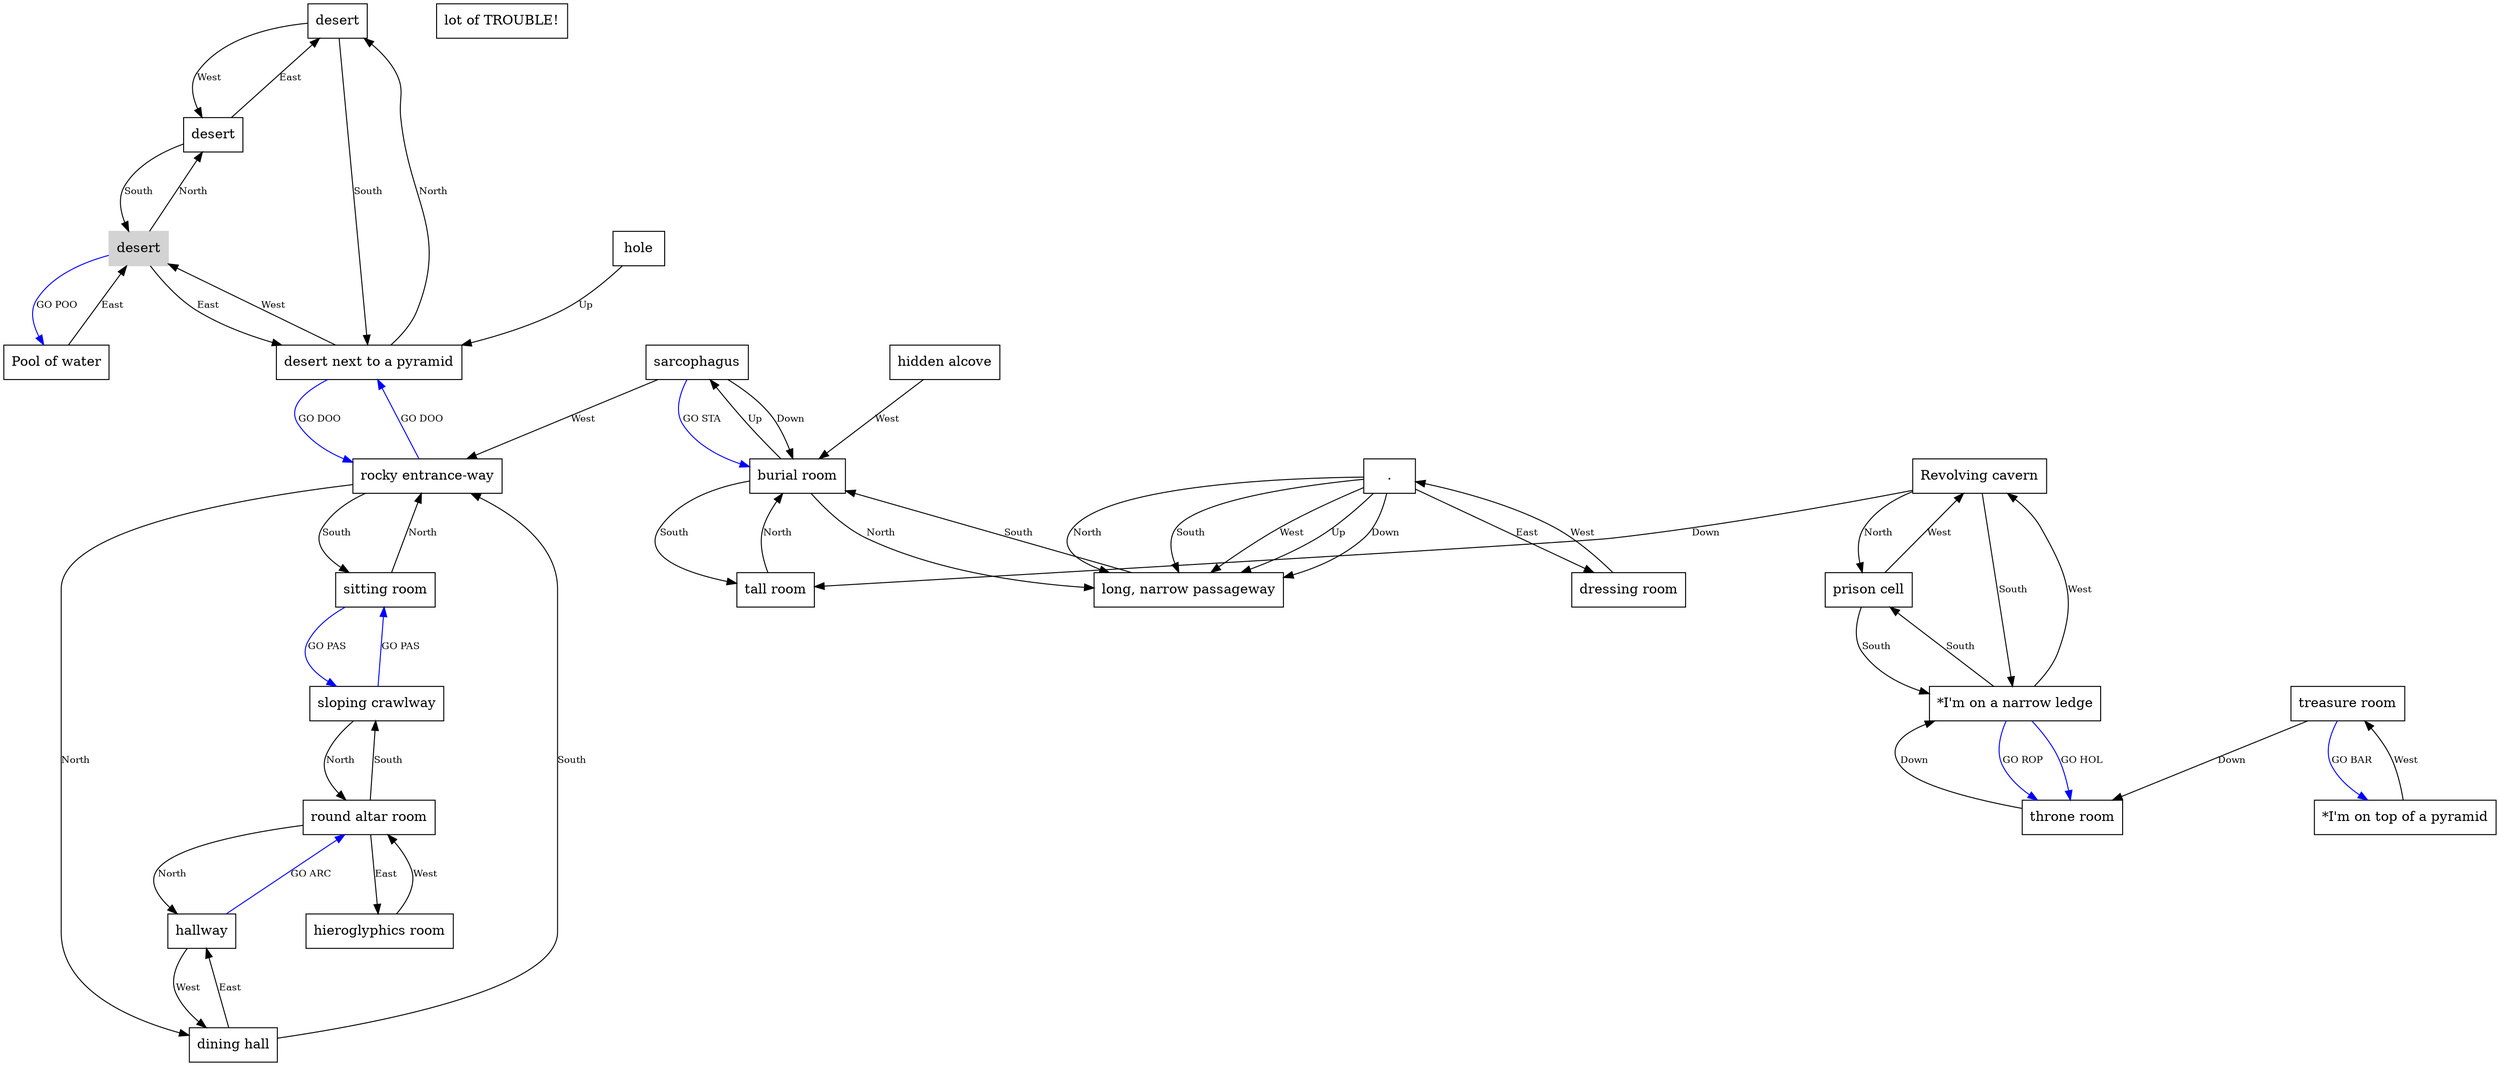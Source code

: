 digraph G {
node [shape=rect];
ranksep=1.0;
nodesep=1.0;
splines=true;
1 [label="desert" ];
2 [label="desert" ];
3 [label="desert" style=filled color=lightgray];
4 [label="desert next to a pyramid" ];
5 [label="hole" ];
6 [label="rocky entrance-way" ];
7 [label="sarcophagus" ];
8 [label="burial room" ];
9 [label="long, narrow passageway" ];
10 [label="hidden alcove" ];
11 [label="tall room" ];
12 [label="dining hall" ];
13 [label="hallway" ];
14 [label="round altar room" ];
15 [label="hieroglyphics room" ];
16 [label="sitting room" ];
17 [label="sloping crawlway" ];
18 [label="Revolving cavern" ];
19 [label="prison cell" ];
20 [label="*I'm on a narrow ledge" ];
21 [label="throne room" ];
22 [label="treasure room" ];
23 [label="*I'm on top of a pyramid" ];
24 [label="Pool of water" ];
25 [label="." ];
26 [label="dressing room" ];
27 [label="lot of TROUBLE!" ];
1 -> 4 [label="South" fontsize=10];
1 -> 2 [label="West" fontsize=10];
2 -> 3 [label="South" fontsize=10];
2 -> 1 [label="East" fontsize=10];
3 -> 2 [label="North" fontsize=10];
3 -> 4 [label="East" fontsize=10];
4 -> 1 [label="North" fontsize=10];
4 -> 3 [label="West" fontsize=10];
5 -> 4 [label="Up" fontsize=10];
6 -> 12 [label="North" fontsize=10];
6 -> 16 [label="South" fontsize=10];
7 -> 6 [label="West" fontsize=10];
7 -> 8 [label="Down" fontsize=10];
8 -> 9 [label="North" fontsize=10];
8 -> 11 [label="South" fontsize=10];
8 -> 7 [label="Up" fontsize=10];
9 -> 8 [label="South" fontsize=10];
10 -> 8 [label="West" fontsize=10];
11 -> 8 [label="North" fontsize=10];
12 -> 6 [label="South" fontsize=10];
12 -> 13 [label="East" fontsize=10];
13 -> 12 [label="West" fontsize=10];
14 -> 13 [label="North" fontsize=10];
14 -> 17 [label="South" fontsize=10];
14 -> 15 [label="East" fontsize=10];
15 -> 14 [label="West" fontsize=10];
16 -> 6 [label="North" fontsize=10];
17 -> 14 [label="North" fontsize=10];
18 -> 19 [label="North" fontsize=10];
18 -> 20 [label="South" fontsize=10];
18 -> 11 [label="Down" fontsize=10];
19 -> 20 [label="South" fontsize=10];
19 -> 18 [label="West" fontsize=10];
20 -> 19 [label="South" fontsize=10];
20 -> 18 [label="West" fontsize=10];
21 -> 20 [label="Down" fontsize=10];
22 -> 21 [label="Down" fontsize=10];
23 -> 22 [label="West" fontsize=10];
24 -> 3 [label="East" fontsize=10];
25 -> 9 [label="North" fontsize=10];
25 -> 9 [label="South" fontsize=10];
25 -> 26 [label="East" fontsize=10];
25 -> 9 [label="West" fontsize=10];
25 -> 9 [label="Up" fontsize=10];
25 -> 9 [label="Down" fontsize=10];
26 -> 25 [label="West" fontsize=10];
3 -> 24 [label="GO POO" fontsize=10 color=blue];
4 -> 6 [label="GO DOO" fontsize=10 color=blue];
6 -> 4 [label="GO DOO" fontsize=10 color=blue];
13 -> 14 [label="GO ARC" fontsize=10 color=blue];
16 -> 17 [label="GO PAS" fontsize=10 color=blue];
17 -> 16 [label="GO PAS" fontsize=10 color=blue];
20 -> 21 [label="GO ROP" fontsize=10 color=blue];
20 -> 21 [label="GO HOL" fontsize=10 color=blue];
22 -> 23 [label="GO BAR" fontsize=10 color=blue];
7 -> 8 [label="GO STA" fontsize=10 color=blue];
}